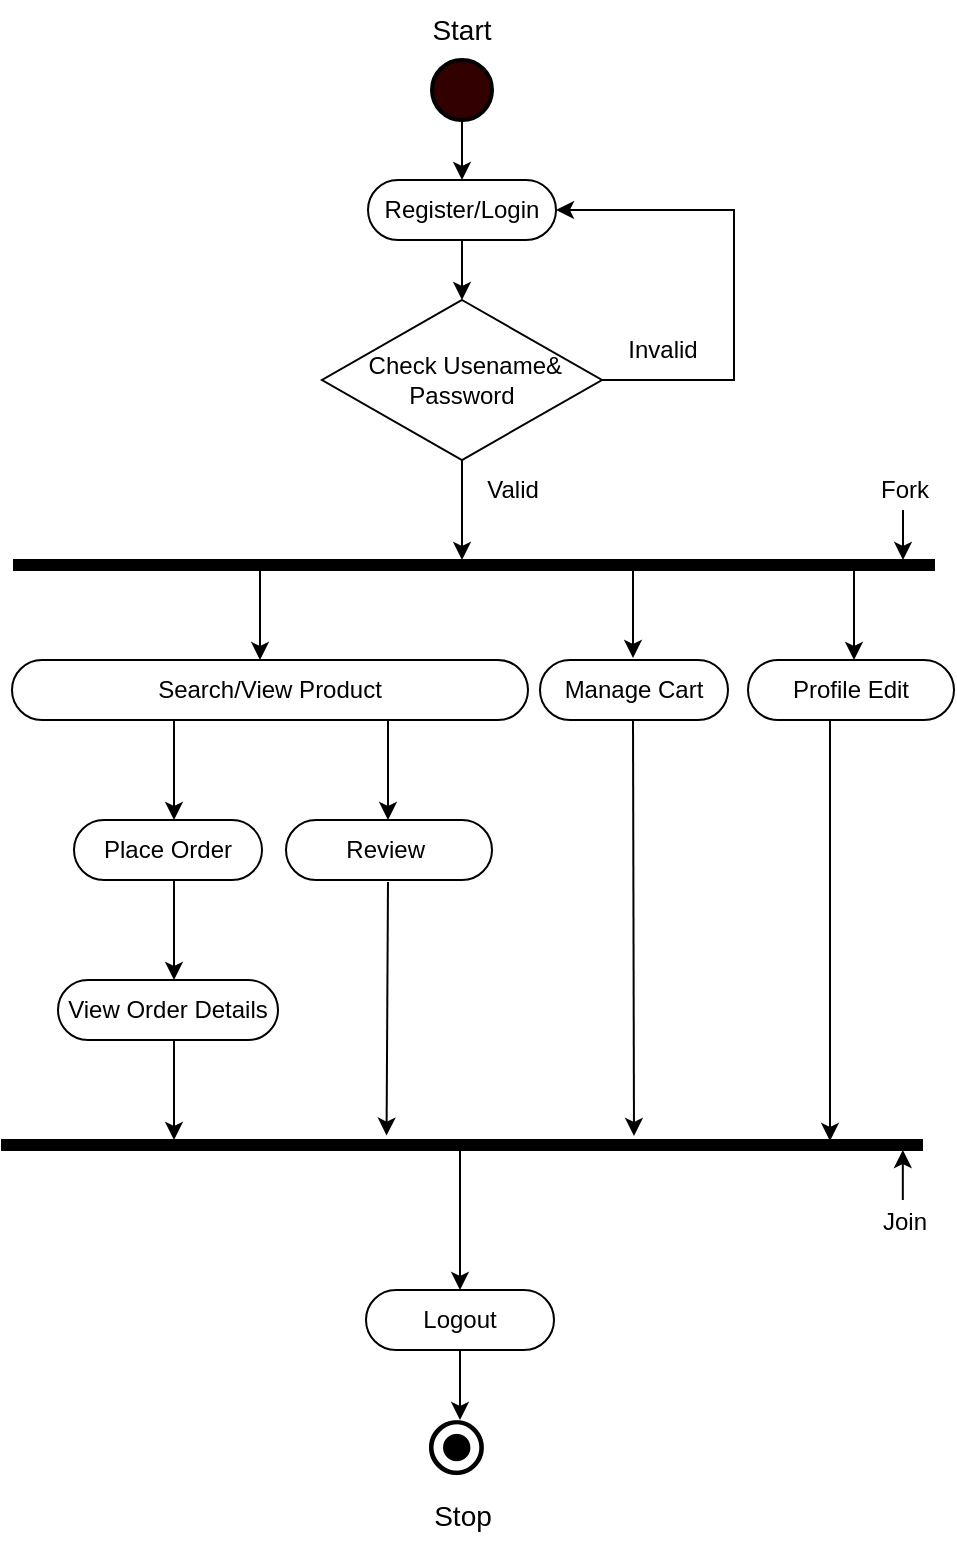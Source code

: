 <mxfile version="28.1.2">
  <diagram name="Page-1" id="oDLwJqt906xFxt-FWghb">
    <mxGraphModel dx="1042" dy="562" grid="1" gridSize="10" guides="1" tooltips="1" connect="1" arrows="1" fold="1" page="1" pageScale="1" pageWidth="827" pageHeight="1169" math="0" shadow="0">
      <root>
        <mxCell id="0" />
        <mxCell id="1" parent="0" />
        <mxCell id="FixgEf-Tpzk2cs_3x0v8-3" value="" style="strokeWidth=2;html=1;shape=mxgraph.flowchart.start_2;whiteSpace=wrap;fillColor=#330000;fontSize=12;" parent="1" vertex="1">
          <mxGeometry x="399" y="60" width="30" height="30" as="geometry" />
        </mxCell>
        <mxCell id="FixgEf-Tpzk2cs_3x0v8-4" value="&lt;font style=&quot;font-size: 14px;&quot;&gt;Start&lt;/font&gt;" style="text;strokeColor=none;align=center;fillColor=none;html=1;verticalAlign=middle;whiteSpace=wrap;rounded=0;" parent="1" vertex="1">
          <mxGeometry x="381" y="30" width="66" height="30" as="geometry" />
        </mxCell>
        <mxCell id="FixgEf-Tpzk2cs_3x0v8-7" value="" style="endArrow=classic;html=1;rounded=0;exitX=0.5;exitY=1;exitDx=0;exitDy=0;exitPerimeter=0;" parent="1" source="FixgEf-Tpzk2cs_3x0v8-3" edge="1">
          <mxGeometry width="50" height="50" relative="1" as="geometry">
            <mxPoint x="414" y="130" as="sourcePoint" />
            <mxPoint x="414" y="120" as="targetPoint" />
          </mxGeometry>
        </mxCell>
        <mxCell id="FixgEf-Tpzk2cs_3x0v8-8" value="Register/Login" style="html=1;dashed=0;whiteSpace=wrap;shape=mxgraph.dfd.start" parent="1" vertex="1">
          <mxGeometry x="367" y="120" width="94" height="30" as="geometry" />
        </mxCell>
        <mxCell id="FixgEf-Tpzk2cs_3x0v8-10" value="" style="endArrow=classic;html=1;rounded=0;exitX=0.5;exitY=1;exitDx=0;exitDy=0;exitPerimeter=0;" parent="1" edge="1">
          <mxGeometry width="50" height="50" relative="1" as="geometry">
            <mxPoint x="414" y="150" as="sourcePoint" />
            <mxPoint x="414" y="180" as="targetPoint" />
          </mxGeometry>
        </mxCell>
        <mxCell id="FixgEf-Tpzk2cs_3x0v8-11" value="&amp;nbsp; &amp;nbsp; Check Usename&amp;amp;&amp;nbsp; &amp;nbsp;&lt;div&gt;Password&lt;/div&gt;" style="rhombus;whiteSpace=wrap;html=1;" parent="1" vertex="1">
          <mxGeometry x="344" y="180" width="140" height="80" as="geometry" />
        </mxCell>
        <mxCell id="FixgEf-Tpzk2cs_3x0v8-13" style="edgeStyle=orthogonalEdgeStyle;rounded=0;orthogonalLoop=1;jettySize=auto;html=1;exitX=1;exitY=0.5;exitDx=0;exitDy=0;entryX=1;entryY=0.5;entryDx=0;entryDy=0;entryPerimeter=0;" parent="1" source="FixgEf-Tpzk2cs_3x0v8-11" target="FixgEf-Tpzk2cs_3x0v8-8" edge="1">
          <mxGeometry relative="1" as="geometry">
            <Array as="points">
              <mxPoint x="550" y="220" />
              <mxPoint x="550" y="135" />
            </Array>
          </mxGeometry>
        </mxCell>
        <mxCell id="FixgEf-Tpzk2cs_3x0v8-14" value="Invalid" style="text;html=1;align=center;verticalAlign=middle;resizable=0;points=[];autosize=1;strokeColor=none;fillColor=none;" parent="1" vertex="1">
          <mxGeometry x="484" y="190" width="60" height="30" as="geometry" />
        </mxCell>
        <mxCell id="FixgEf-Tpzk2cs_3x0v8-16" value="Valid" style="text;html=1;align=center;verticalAlign=middle;resizable=0;points=[];autosize=1;strokeColor=none;fillColor=none;" parent="1" vertex="1">
          <mxGeometry x="414" y="260" width="50" height="30" as="geometry" />
        </mxCell>
        <mxCell id="FixgEf-Tpzk2cs_3x0v8-17" value="Search/View Product" style="html=1;dashed=0;whiteSpace=wrap;shape=mxgraph.dfd.start" parent="1" vertex="1">
          <mxGeometry x="189" y="360" width="258" height="30" as="geometry" />
        </mxCell>
        <mxCell id="FixgEf-Tpzk2cs_3x0v8-18" value="" style="endArrow=classic;html=1;rounded=0;exitX=0.5;exitY=1;exitDx=0;exitDy=0;exitPerimeter=0;" parent="1" edge="1">
          <mxGeometry width="50" height="50" relative="1" as="geometry">
            <mxPoint x="313" y="310" as="sourcePoint" />
            <mxPoint x="313" y="360" as="targetPoint" />
          </mxGeometry>
        </mxCell>
        <mxCell id="FixgEf-Tpzk2cs_3x0v8-26" value="Place Order" style="html=1;dashed=0;whiteSpace=wrap;shape=mxgraph.dfd.start" parent="1" vertex="1">
          <mxGeometry x="220" y="440" width="94" height="30" as="geometry" />
        </mxCell>
        <mxCell id="FixgEf-Tpzk2cs_3x0v8-33" value="Review&amp;nbsp;" style="html=1;dashed=0;whiteSpace=wrap;shape=mxgraph.dfd.start" parent="1" vertex="1">
          <mxGeometry x="326" y="440" width="103" height="30" as="geometry" />
        </mxCell>
        <mxCell id="FixgEf-Tpzk2cs_3x0v8-37" value="" style="endArrow=classic;html=1;rounded=0;exitX=0.5;exitY=1;exitDx=0;exitDy=0;exitPerimeter=0;" parent="1" edge="1">
          <mxGeometry width="50" height="50" relative="1" as="geometry">
            <mxPoint x="610" y="315" as="sourcePoint" />
            <mxPoint x="610" y="360" as="targetPoint" />
          </mxGeometry>
        </mxCell>
        <mxCell id="FixgEf-Tpzk2cs_3x0v8-38" value="Profile Edit" style="html=1;dashed=0;whiteSpace=wrap;shape=mxgraph.dfd.start" parent="1" vertex="1">
          <mxGeometry x="557" y="360" width="103" height="30" as="geometry" />
        </mxCell>
        <mxCell id="FixgEf-Tpzk2cs_3x0v8-47" value="⦿" style="text;whiteSpace=wrap;fontSize=38;" parent="1" vertex="1">
          <mxGeometry x="394" y="725" width="50" height="40" as="geometry" />
        </mxCell>
        <mxCell id="FixgEf-Tpzk2cs_3x0v8-49" value="&lt;div&gt;&lt;span style=&quot;font-size: 14px;&quot;&gt;Stop&lt;/span&gt;&lt;/div&gt;" style="text;html=1;align=center;verticalAlign=middle;resizable=0;points=[];autosize=1;strokeColor=none;fillColor=none;" parent="1" vertex="1">
          <mxGeometry x="389" y="773" width="50" height="30" as="geometry" />
        </mxCell>
        <mxCell id="pC69Dto1VFMnmyjIAf_1-8" value="Logout" style="html=1;dashed=0;whiteSpace=wrap;shape=mxgraph.dfd.start" parent="1" vertex="1">
          <mxGeometry x="366" y="675" width="94" height="30" as="geometry" />
        </mxCell>
        <mxCell id="pC69Dto1VFMnmyjIAf_1-13" value="" style="endArrow=classic;html=1;rounded=0;exitX=0.5;exitY=1;exitDx=0;exitDy=0;exitPerimeter=0;" parent="1" edge="1">
          <mxGeometry width="50" height="50" relative="1" as="geometry">
            <mxPoint x="413" y="705" as="sourcePoint" />
            <mxPoint x="413" y="740" as="targetPoint" />
          </mxGeometry>
        </mxCell>
        <mxCell id="lj6TwyT2somKDEuAiMNM-2" value="" style="endArrow=classic;html=1;rounded=0;exitX=0.5;exitY=1;exitDx=0;exitDy=0;exitPerimeter=0;" parent="1" target="lj6TwyT2somKDEuAiMNM-1" edge="1">
          <mxGeometry width="50" height="50" relative="1" as="geometry">
            <mxPoint x="414" y="260" as="sourcePoint" />
            <mxPoint x="414" y="290" as="targetPoint" />
          </mxGeometry>
        </mxCell>
        <mxCell id="lj6TwyT2somKDEuAiMNM-1" value="" style="html=1;points=[];perimeter=orthogonalPerimeter;fillColor=strokeColor;direction=south;" parent="1" vertex="1">
          <mxGeometry x="190" y="310" width="460" height="5" as="geometry" />
        </mxCell>
        <mxCell id="FixgEf-Tpzk2cs_3x0v8-21" value="Manage Cart" style="html=1;dashed=0;whiteSpace=wrap;shape=mxgraph.dfd.start" parent="1" vertex="1">
          <mxGeometry x="453" y="360" width="94" height="30" as="geometry" />
        </mxCell>
        <mxCell id="lj6TwyT2somKDEuAiMNM-10" value="" style="endArrow=classic;html=1;rounded=0;exitX=0.5;exitY=1;exitDx=0;exitDy=0;exitPerimeter=0;" parent="1" edge="1">
          <mxGeometry width="50" height="50" relative="1" as="geometry">
            <mxPoint x="377" y="390" as="sourcePoint" />
            <mxPoint x="377" y="440" as="targetPoint" />
          </mxGeometry>
        </mxCell>
        <mxCell id="lj6TwyT2somKDEuAiMNM-12" value="" style="endArrow=classic;html=1;rounded=0;exitX=0.5;exitY=1;exitDx=0;exitDy=0;exitPerimeter=0;" parent="1" edge="1">
          <mxGeometry width="50" height="50" relative="1" as="geometry">
            <mxPoint x="270" y="390" as="sourcePoint" />
            <mxPoint x="270" y="440" as="targetPoint" />
          </mxGeometry>
        </mxCell>
        <mxCell id="lj6TwyT2somKDEuAiMNM-13" value="" style="endArrow=classic;html=1;rounded=0;exitX=0.5;exitY=1;exitDx=0;exitDy=0;exitPerimeter=0;entryX=0.095;entryY=0.1;entryDx=0;entryDy=0;entryPerimeter=0;" parent="1" target="lj6TwyT2somKDEuAiMNM-17" edge="1">
          <mxGeometry width="50" height="50" relative="1" as="geometry">
            <mxPoint x="598" y="390" as="sourcePoint" />
            <mxPoint x="598" y="520" as="targetPoint" />
          </mxGeometry>
        </mxCell>
        <mxCell id="lj6TwyT2somKDEuAiMNM-14" value="" style="endArrow=classic;html=1;rounded=0;exitX=0.5;exitY=1;exitDx=0;exitDy=0;exitPerimeter=0;" parent="1" edge="1">
          <mxGeometry width="50" height="50" relative="1" as="geometry">
            <mxPoint x="270" y="470" as="sourcePoint" />
            <mxPoint x="270" y="520" as="targetPoint" />
          </mxGeometry>
        </mxCell>
        <mxCell id="lj6TwyT2somKDEuAiMNM-15" value="" style="endArrow=classic;html=1;rounded=0;exitX=0.5;exitY=1;exitDx=0;exitDy=0;exitPerimeter=0;entryX=-0.44;entryY=0.582;entryDx=0;entryDy=0;entryPerimeter=0;" parent="1" target="lj6TwyT2somKDEuAiMNM-17" edge="1">
          <mxGeometry width="50" height="50" relative="1" as="geometry">
            <mxPoint x="377" y="471" as="sourcePoint" />
            <mxPoint x="377" y="520" as="targetPoint" />
          </mxGeometry>
        </mxCell>
        <mxCell id="lj6TwyT2somKDEuAiMNM-17" value="" style="html=1;points=[];perimeter=orthogonalPerimeter;fillColor=strokeColor;direction=south;" parent="1" vertex="1">
          <mxGeometry x="184" y="600" width="460" height="5" as="geometry" />
        </mxCell>
        <mxCell id="lj6TwyT2somKDEuAiMNM-18" value="" style="endArrow=classic;html=1;rounded=0;exitX=0.5;exitY=1;exitDx=0;exitDy=0;exitPerimeter=0;" parent="1" edge="1">
          <mxGeometry width="50" height="50" relative="1" as="geometry">
            <mxPoint x="413" y="605" as="sourcePoint" />
            <mxPoint x="413" y="675" as="targetPoint" />
          </mxGeometry>
        </mxCell>
        <mxCell id="lj6TwyT2somKDEuAiMNM-19" value="Fork" style="text;html=1;align=center;verticalAlign=middle;resizable=0;points=[];autosize=1;strokeColor=none;fillColor=none;" parent="1" vertex="1">
          <mxGeometry x="610" y="260" width="50" height="30" as="geometry" />
        </mxCell>
        <mxCell id="lj6TwyT2somKDEuAiMNM-20" value="Join" style="text;html=1;align=center;verticalAlign=middle;resizable=0;points=[];autosize=1;strokeColor=none;fillColor=none;" parent="1" vertex="1">
          <mxGeometry x="610" y="626" width="50" height="30" as="geometry" />
        </mxCell>
        <mxCell id="QlcrRTDJujrIb2Ur5SGb-2" value="" style="endArrow=classic;html=1;rounded=0;exitX=0.5;exitY=1;exitDx=0;exitDy=0;exitPerimeter=0;" parent="1" edge="1">
          <mxGeometry width="50" height="50" relative="1" as="geometry">
            <mxPoint x="499.5" y="315" as="sourcePoint" />
            <mxPoint x="499.5" y="359" as="targetPoint" />
          </mxGeometry>
        </mxCell>
        <mxCell id="QlcrRTDJujrIb2Ur5SGb-3" value="" style="endArrow=classic;html=1;rounded=0;exitX=0.5;exitY=1;exitDx=0;exitDy=0;exitPerimeter=0;" parent="1" edge="1">
          <mxGeometry width="50" height="50" relative="1" as="geometry">
            <mxPoint x="499.5" y="390" as="sourcePoint" />
            <mxPoint x="500" y="598" as="targetPoint" />
          </mxGeometry>
        </mxCell>
        <mxCell id="QlcrRTDJujrIb2Ur5SGb-4" value="" style="endArrow=classic;html=1;rounded=0;exitX=0.5;exitY=1;exitDx=0;exitDy=0;exitPerimeter=0;" parent="1" edge="1">
          <mxGeometry width="50" height="50" relative="1" as="geometry">
            <mxPoint x="634.5" y="285" as="sourcePoint" />
            <mxPoint x="634.5" y="310" as="targetPoint" />
          </mxGeometry>
        </mxCell>
        <mxCell id="QlcrRTDJujrIb2Ur5SGb-5" value="" style="endArrow=classic;html=1;rounded=0;exitX=0.5;exitY=1;exitDx=0;exitDy=0;exitPerimeter=0;" parent="1" edge="1">
          <mxGeometry width="50" height="50" relative="1" as="geometry">
            <mxPoint x="634.41" y="630" as="sourcePoint" />
            <mxPoint x="634.41" y="605" as="targetPoint" />
          </mxGeometry>
        </mxCell>
        <mxCell id="-HTCTAkXHrGw1yG2fQKN-1" value="View Order Details" style="html=1;dashed=0;whiteSpace=wrap;shape=mxgraph.dfd.start" parent="1" vertex="1">
          <mxGeometry x="212" y="520" width="110" height="30" as="geometry" />
        </mxCell>
        <mxCell id="-HTCTAkXHrGw1yG2fQKN-2" value="" style="endArrow=classic;html=1;rounded=0;exitX=0.5;exitY=1;exitDx=0;exitDy=0;exitPerimeter=0;" parent="1" edge="1">
          <mxGeometry width="50" height="50" relative="1" as="geometry">
            <mxPoint x="270" y="550" as="sourcePoint" />
            <mxPoint x="270" y="600" as="targetPoint" />
          </mxGeometry>
        </mxCell>
      </root>
    </mxGraphModel>
  </diagram>
</mxfile>
